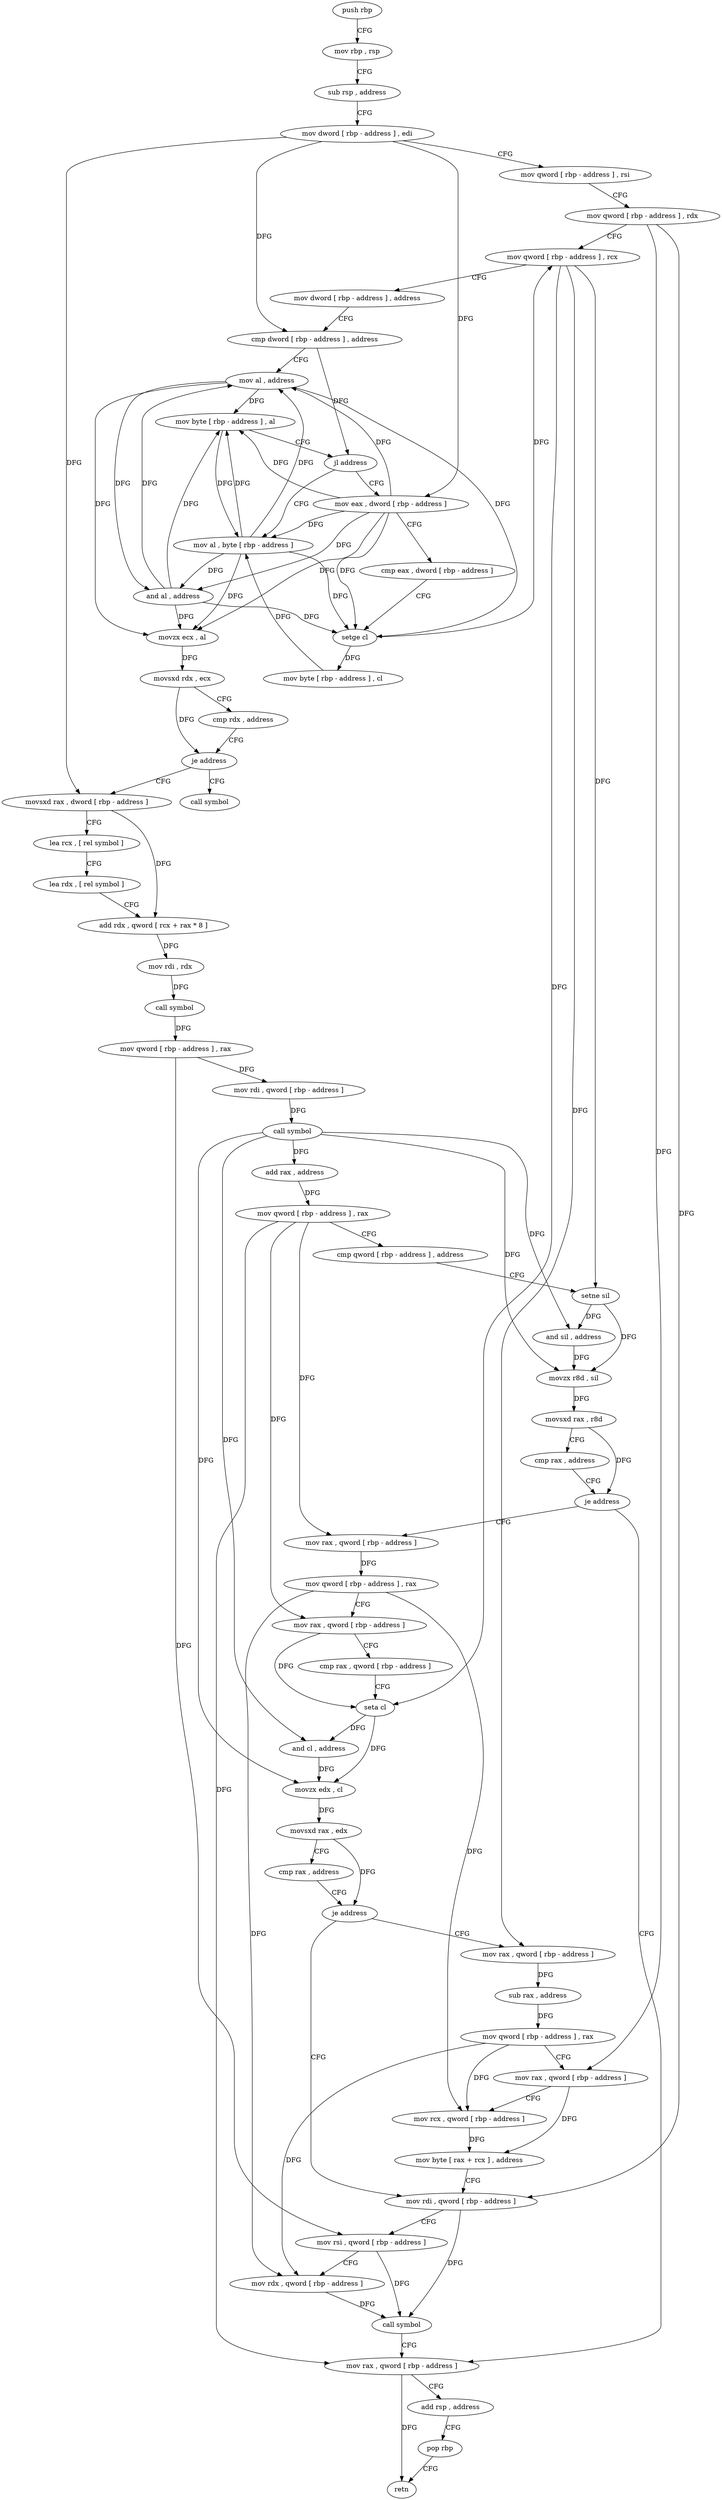 digraph "func" {
"4242016" [label = "push rbp" ]
"4242017" [label = "mov rbp , rsp" ]
"4242020" [label = "sub rsp , address" ]
"4242024" [label = "mov dword [ rbp - address ] , edi" ]
"4242027" [label = "mov qword [ rbp - address ] , rsi" ]
"4242031" [label = "mov qword [ rbp - address ] , rdx" ]
"4242035" [label = "mov qword [ rbp - address ] , rcx" ]
"4242039" [label = "mov dword [ rbp - address ] , address" ]
"4242046" [label = "cmp dword [ rbp - address ] , address" ]
"4242050" [label = "mov al , address" ]
"4242052" [label = "mov byte [ rbp - address ] , al" ]
"4242055" [label = "jl address" ]
"4242073" [label = "mov al , byte [ rbp - address ]" ]
"4242061" [label = "mov eax , dword [ rbp - address ]" ]
"4242076" [label = "and al , address" ]
"4242078" [label = "movzx ecx , al" ]
"4242081" [label = "movsxd rdx , ecx" ]
"4242084" [label = "cmp rdx , address" ]
"4242088" [label = "je address" ]
"4242099" [label = "movsxd rax , dword [ rbp - address ]" ]
"4242094" [label = "call symbol" ]
"4242064" [label = "cmp eax , dword [ rbp - address ]" ]
"4242067" [label = "setge cl" ]
"4242070" [label = "mov byte [ rbp - address ] , cl" ]
"4242103" [label = "lea rcx , [ rel symbol ]" ]
"4242110" [label = "lea rdx , [ rel symbol ]" ]
"4242117" [label = "add rdx , qword [ rcx + rax * 8 ]" ]
"4242121" [label = "mov rdi , rdx" ]
"4242124" [label = "call symbol" ]
"4242129" [label = "mov qword [ rbp - address ] , rax" ]
"4242133" [label = "mov rdi , qword [ rbp - address ]" ]
"4242137" [label = "call symbol" ]
"4242142" [label = "add rax , address" ]
"4242148" [label = "mov qword [ rbp - address ] , rax" ]
"4242152" [label = "cmp qword [ rbp - address ] , address" ]
"4242157" [label = "setne sil" ]
"4242161" [label = "and sil , address" ]
"4242165" [label = "movzx r8d , sil" ]
"4242169" [label = "movsxd rax , r8d" ]
"4242172" [label = "cmp rax , address" ]
"4242176" [label = "je address" ]
"4242263" [label = "mov rax , qword [ rbp - address ]" ]
"4242182" [label = "mov rax , qword [ rbp - address ]" ]
"4242267" [label = "add rsp , address" ]
"4242271" [label = "pop rbp" ]
"4242272" [label = "retn" ]
"4242186" [label = "mov qword [ rbp - address ] , rax" ]
"4242190" [label = "mov rax , qword [ rbp - address ]" ]
"4242194" [label = "cmp rax , qword [ rbp - address ]" ]
"4242198" [label = "seta cl" ]
"4242201" [label = "and cl , address" ]
"4242204" [label = "movzx edx , cl" ]
"4242207" [label = "movsxd rax , edx" ]
"4242210" [label = "cmp rax , address" ]
"4242214" [label = "je address" ]
"4242246" [label = "mov rdi , qword [ rbp - address ]" ]
"4242220" [label = "mov rax , qword [ rbp - address ]" ]
"4242250" [label = "mov rsi , qword [ rbp - address ]" ]
"4242254" [label = "mov rdx , qword [ rbp - address ]" ]
"4242258" [label = "call symbol" ]
"4242224" [label = "sub rax , address" ]
"4242230" [label = "mov qword [ rbp - address ] , rax" ]
"4242234" [label = "mov rax , qword [ rbp - address ]" ]
"4242238" [label = "mov rcx , qword [ rbp - address ]" ]
"4242242" [label = "mov byte [ rax + rcx ] , address" ]
"4242016" -> "4242017" [ label = "CFG" ]
"4242017" -> "4242020" [ label = "CFG" ]
"4242020" -> "4242024" [ label = "CFG" ]
"4242024" -> "4242027" [ label = "CFG" ]
"4242024" -> "4242046" [ label = "DFG" ]
"4242024" -> "4242061" [ label = "DFG" ]
"4242024" -> "4242099" [ label = "DFG" ]
"4242027" -> "4242031" [ label = "CFG" ]
"4242031" -> "4242035" [ label = "CFG" ]
"4242031" -> "4242246" [ label = "DFG" ]
"4242031" -> "4242234" [ label = "DFG" ]
"4242035" -> "4242039" [ label = "CFG" ]
"4242035" -> "4242157" [ label = "DFG" ]
"4242035" -> "4242198" [ label = "DFG" ]
"4242035" -> "4242220" [ label = "DFG" ]
"4242039" -> "4242046" [ label = "CFG" ]
"4242046" -> "4242050" [ label = "CFG" ]
"4242046" -> "4242055" [ label = "DFG" ]
"4242050" -> "4242052" [ label = "DFG" ]
"4242050" -> "4242076" [ label = "DFG" ]
"4242050" -> "4242078" [ label = "DFG" ]
"4242050" -> "4242067" [ label = "DFG" ]
"4242052" -> "4242055" [ label = "CFG" ]
"4242052" -> "4242073" [ label = "DFG" ]
"4242055" -> "4242073" [ label = "CFG" ]
"4242055" -> "4242061" [ label = "CFG" ]
"4242073" -> "4242076" [ label = "DFG" ]
"4242073" -> "4242050" [ label = "DFG" ]
"4242073" -> "4242052" [ label = "DFG" ]
"4242073" -> "4242078" [ label = "DFG" ]
"4242073" -> "4242067" [ label = "DFG" ]
"4242061" -> "4242064" [ label = "CFG" ]
"4242061" -> "4242050" [ label = "DFG" ]
"4242061" -> "4242052" [ label = "DFG" ]
"4242061" -> "4242076" [ label = "DFG" ]
"4242061" -> "4242078" [ label = "DFG" ]
"4242061" -> "4242073" [ label = "DFG" ]
"4242061" -> "4242067" [ label = "DFG" ]
"4242076" -> "4242078" [ label = "DFG" ]
"4242076" -> "4242050" [ label = "DFG" ]
"4242076" -> "4242052" [ label = "DFG" ]
"4242076" -> "4242067" [ label = "DFG" ]
"4242078" -> "4242081" [ label = "DFG" ]
"4242081" -> "4242084" [ label = "CFG" ]
"4242081" -> "4242088" [ label = "DFG" ]
"4242084" -> "4242088" [ label = "CFG" ]
"4242088" -> "4242099" [ label = "CFG" ]
"4242088" -> "4242094" [ label = "CFG" ]
"4242099" -> "4242103" [ label = "CFG" ]
"4242099" -> "4242117" [ label = "DFG" ]
"4242064" -> "4242067" [ label = "CFG" ]
"4242067" -> "4242070" [ label = "DFG" ]
"4242067" -> "4242035" [ label = "DFG" ]
"4242070" -> "4242073" [ label = "DFG" ]
"4242103" -> "4242110" [ label = "CFG" ]
"4242110" -> "4242117" [ label = "CFG" ]
"4242117" -> "4242121" [ label = "DFG" ]
"4242121" -> "4242124" [ label = "DFG" ]
"4242124" -> "4242129" [ label = "DFG" ]
"4242129" -> "4242133" [ label = "DFG" ]
"4242129" -> "4242250" [ label = "DFG" ]
"4242133" -> "4242137" [ label = "DFG" ]
"4242137" -> "4242142" [ label = "DFG" ]
"4242137" -> "4242201" [ label = "DFG" ]
"4242137" -> "4242204" [ label = "DFG" ]
"4242137" -> "4242161" [ label = "DFG" ]
"4242137" -> "4242165" [ label = "DFG" ]
"4242142" -> "4242148" [ label = "DFG" ]
"4242148" -> "4242152" [ label = "CFG" ]
"4242148" -> "4242263" [ label = "DFG" ]
"4242148" -> "4242182" [ label = "DFG" ]
"4242148" -> "4242190" [ label = "DFG" ]
"4242152" -> "4242157" [ label = "CFG" ]
"4242157" -> "4242161" [ label = "DFG" ]
"4242157" -> "4242165" [ label = "DFG" ]
"4242161" -> "4242165" [ label = "DFG" ]
"4242165" -> "4242169" [ label = "DFG" ]
"4242169" -> "4242172" [ label = "CFG" ]
"4242169" -> "4242176" [ label = "DFG" ]
"4242172" -> "4242176" [ label = "CFG" ]
"4242176" -> "4242263" [ label = "CFG" ]
"4242176" -> "4242182" [ label = "CFG" ]
"4242263" -> "4242267" [ label = "CFG" ]
"4242263" -> "4242272" [ label = "DFG" ]
"4242182" -> "4242186" [ label = "DFG" ]
"4242267" -> "4242271" [ label = "CFG" ]
"4242271" -> "4242272" [ label = "CFG" ]
"4242186" -> "4242190" [ label = "CFG" ]
"4242186" -> "4242254" [ label = "DFG" ]
"4242186" -> "4242238" [ label = "DFG" ]
"4242190" -> "4242194" [ label = "CFG" ]
"4242190" -> "4242198" [ label = "DFG" ]
"4242194" -> "4242198" [ label = "CFG" ]
"4242198" -> "4242201" [ label = "DFG" ]
"4242198" -> "4242204" [ label = "DFG" ]
"4242201" -> "4242204" [ label = "DFG" ]
"4242204" -> "4242207" [ label = "DFG" ]
"4242207" -> "4242210" [ label = "CFG" ]
"4242207" -> "4242214" [ label = "DFG" ]
"4242210" -> "4242214" [ label = "CFG" ]
"4242214" -> "4242246" [ label = "CFG" ]
"4242214" -> "4242220" [ label = "CFG" ]
"4242246" -> "4242250" [ label = "CFG" ]
"4242246" -> "4242258" [ label = "DFG" ]
"4242220" -> "4242224" [ label = "DFG" ]
"4242250" -> "4242254" [ label = "CFG" ]
"4242250" -> "4242258" [ label = "DFG" ]
"4242254" -> "4242258" [ label = "DFG" ]
"4242258" -> "4242263" [ label = "CFG" ]
"4242224" -> "4242230" [ label = "DFG" ]
"4242230" -> "4242234" [ label = "CFG" ]
"4242230" -> "4242254" [ label = "DFG" ]
"4242230" -> "4242238" [ label = "DFG" ]
"4242234" -> "4242238" [ label = "CFG" ]
"4242234" -> "4242242" [ label = "DFG" ]
"4242238" -> "4242242" [ label = "DFG" ]
"4242242" -> "4242246" [ label = "CFG" ]
}
